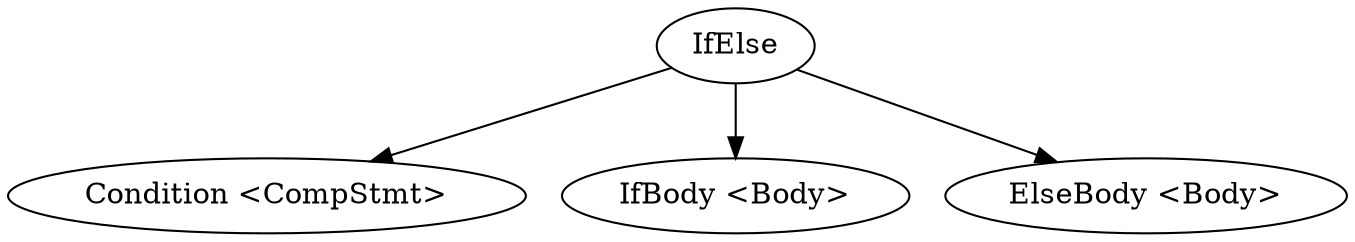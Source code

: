 digraph G {
  IfElse -> "Condition <CompStmt>";
  IfElse -> "IfBody <Body>";
  IfElse -> "ElseBody <Body>";
}
